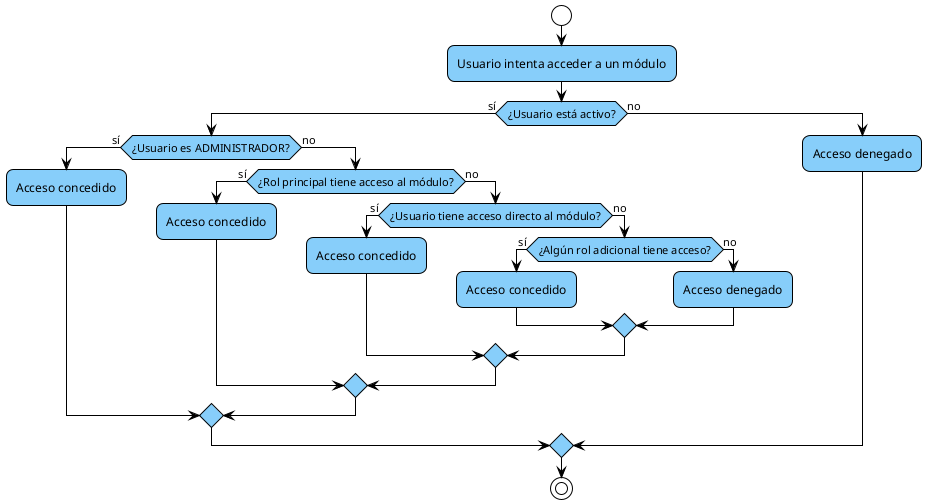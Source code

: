 @startuml Flujo de Verificación de Permisos

!theme plain

skinparam backgroundColor white
skinparam roundcorner 15
skinparam ArrowColor black
skinparam ActivityBorderColor black
skinparam ActivityBackgroundColor LightSkyBlue

start

:Usuario intenta acceder a un módulo;

if (¿Usuario está activo?) then (sí)
  if (¿Usuario es ADMINISTRADOR?) then (sí)
    :Acceso concedido;
  else (no)
    if (¿Rol principal tiene acceso al módulo?) then (sí)
      :Acceso concedido;
    else (no)
      if (¿Usuario tiene acceso directo al módulo?) then (sí)
        :Acceso concedido;
      else (no)
        if (¿Algún rol adicional tiene acceso?) then (sí)
          :Acceso concedido;
        else (no)
          :Acceso denegado;
        endif
      endif
    endif
  endif
else (no)
  :Acceso denegado;
endif

stop

@enduml
